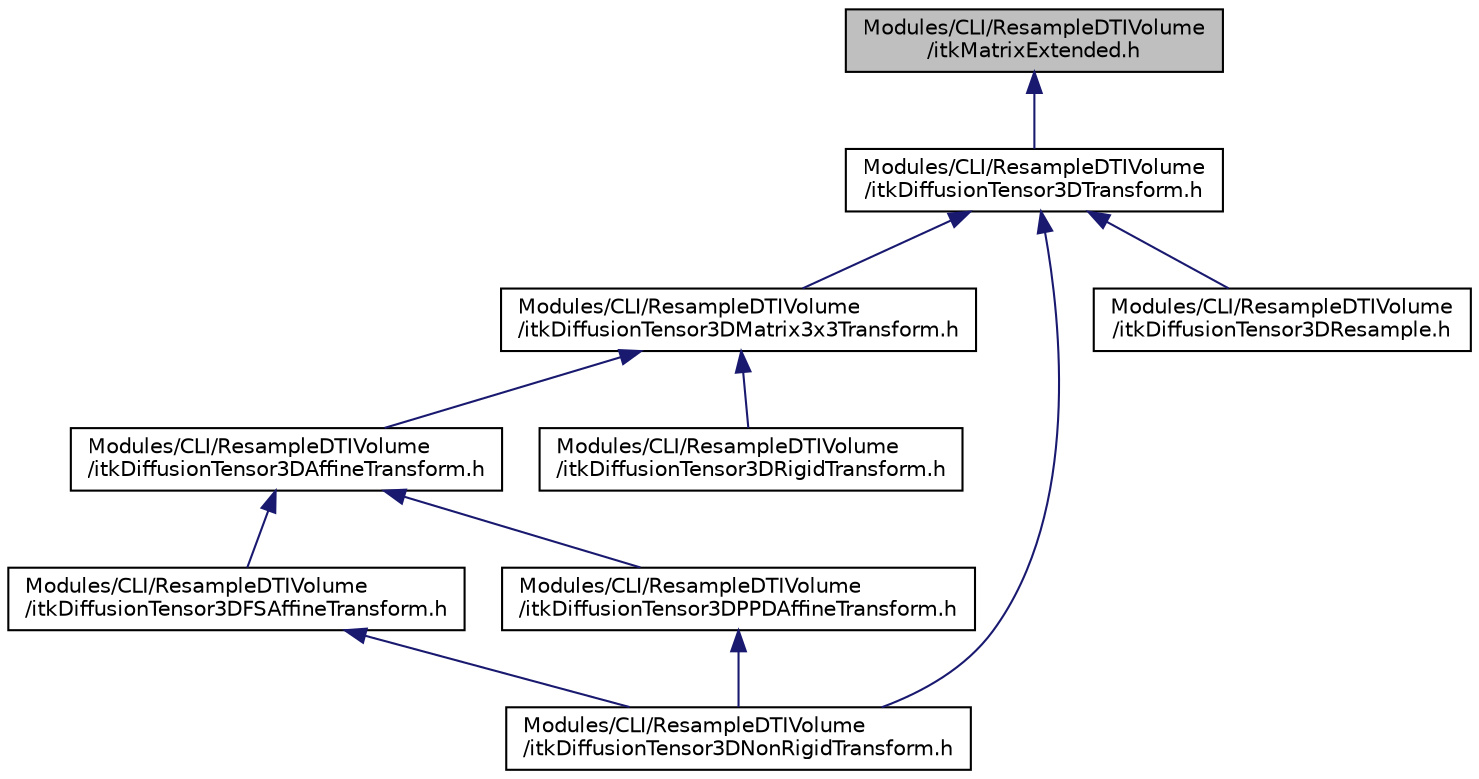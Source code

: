 digraph "Modules/CLI/ResampleDTIVolume/itkMatrixExtended.h"
{
  bgcolor="transparent";
  edge [fontname="Helvetica",fontsize="10",labelfontname="Helvetica",labelfontsize="10"];
  node [fontname="Helvetica",fontsize="10",shape=record];
  Node3 [label="Modules/CLI/ResampleDTIVolume\l/itkMatrixExtended.h",height=0.2,width=0.4,color="black", fillcolor="grey75", style="filled", fontcolor="black"];
  Node3 -> Node4 [dir="back",color="midnightblue",fontsize="10",style="solid",fontname="Helvetica"];
  Node4 [label="Modules/CLI/ResampleDTIVolume\l/itkDiffusionTensor3DTransform.h",height=0.2,width=0.4,color="black",URL="$itkDiffusionTensor3DTransform_8h.html"];
  Node4 -> Node5 [dir="back",color="midnightblue",fontsize="10",style="solid",fontname="Helvetica"];
  Node5 [label="Modules/CLI/ResampleDTIVolume\l/itkDiffusionTensor3DMatrix3x3Transform.h",height=0.2,width=0.4,color="black",URL="$itkDiffusionTensor3DMatrix3x3Transform_8h.html"];
  Node5 -> Node6 [dir="back",color="midnightblue",fontsize="10",style="solid",fontname="Helvetica"];
  Node6 [label="Modules/CLI/ResampleDTIVolume\l/itkDiffusionTensor3DAffineTransform.h",height=0.2,width=0.4,color="black",URL="$itkDiffusionTensor3DAffineTransform_8h.html"];
  Node6 -> Node7 [dir="back",color="midnightblue",fontsize="10",style="solid",fontname="Helvetica"];
  Node7 [label="Modules/CLI/ResampleDTIVolume\l/itkDiffusionTensor3DFSAffineTransform.h",height=0.2,width=0.4,color="black",URL="$itkDiffusionTensor3DFSAffineTransform_8h.html"];
  Node7 -> Node8 [dir="back",color="midnightblue",fontsize="10",style="solid",fontname="Helvetica"];
  Node8 [label="Modules/CLI/ResampleDTIVolume\l/itkDiffusionTensor3DNonRigidTransform.h",height=0.2,width=0.4,color="black",URL="$itkDiffusionTensor3DNonRigidTransform_8h.html"];
  Node6 -> Node9 [dir="back",color="midnightblue",fontsize="10",style="solid",fontname="Helvetica"];
  Node9 [label="Modules/CLI/ResampleDTIVolume\l/itkDiffusionTensor3DPPDAffineTransform.h",height=0.2,width=0.4,color="black",URL="$itkDiffusionTensor3DPPDAffineTransform_8h.html"];
  Node9 -> Node8 [dir="back",color="midnightblue",fontsize="10",style="solid",fontname="Helvetica"];
  Node5 -> Node10 [dir="back",color="midnightblue",fontsize="10",style="solid",fontname="Helvetica"];
  Node10 [label="Modules/CLI/ResampleDTIVolume\l/itkDiffusionTensor3DRigidTransform.h",height=0.2,width=0.4,color="black",URL="$itkDiffusionTensor3DRigidTransform_8h.html"];
  Node4 -> Node8 [dir="back",color="midnightblue",fontsize="10",style="solid",fontname="Helvetica"];
  Node4 -> Node11 [dir="back",color="midnightblue",fontsize="10",style="solid",fontname="Helvetica"];
  Node11 [label="Modules/CLI/ResampleDTIVolume\l/itkDiffusionTensor3DResample.h",height=0.2,width=0.4,color="black",URL="$itkDiffusionTensor3DResample_8h.html"];
}
